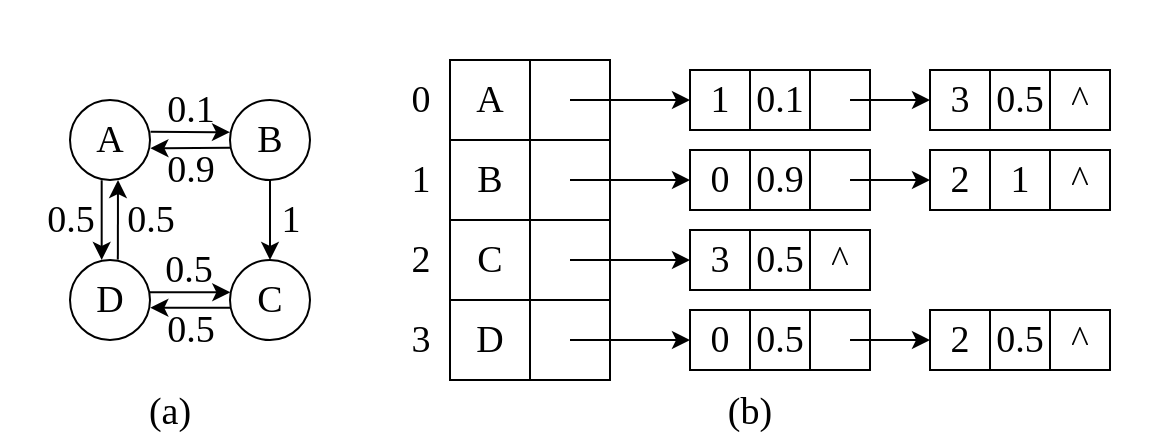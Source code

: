 <mxfile>
    <diagram id="79R5erXiPZoHc_8k97gJ" name="第 1 页">
        <mxGraphModel dx="547" dy="356" grid="1" gridSize="10" guides="1" tooltips="1" connect="1" arrows="1" fold="1" page="1" pageScale="1" pageWidth="827" pageHeight="1169" math="0" shadow="0">
            <root>
                <mxCell id="0"/>
                <mxCell id="1" parent="0"/>
                <mxCell id="96" value="(b)" style="rounded=0;whiteSpace=wrap;html=1;container=1;verticalAlign=bottom;strokeColor=none;shadow=0;sketch=0;fontFamily=Times New Roman;fontSize=19;fillColor=none;" parent="1" vertex="1">
                    <mxGeometry x="290" width="410" height="220" as="geometry">
                        <mxRectangle x="177" y="190" width="50" height="40" as="alternateBounds"/>
                    </mxGeometry>
                </mxCell>
                <mxCell id="33" value="" style="shape=table;startSize=0;container=1;collapsible=0;childLayout=tableLayout;fontFamily=Times New Roman;fontSize=19;swimlaneLine=1;shadow=0;rounded=0;" parent="96" vertex="1">
                    <mxGeometry x="55" y="30" width="80" height="160" as="geometry"/>
                </mxCell>
                <mxCell id="34" value="" style="shape=tableRow;horizontal=0;startSize=0;swimlaneHead=0;swimlaneBody=0;top=0;left=0;bottom=0;right=0;collapsible=0;dropTarget=0;fillColor=none;points=[[0,0.5],[1,0.5]];portConstraint=eastwest;fontFamily=Times New Roman;fontSize=19;" parent="33" vertex="1">
                    <mxGeometry width="80" height="40" as="geometry"/>
                </mxCell>
                <mxCell id="35" value="A" style="shape=partialRectangle;html=1;whiteSpace=wrap;connectable=0;overflow=hidden;fillColor=none;top=0;left=0;bottom=0;right=0;pointerEvents=1;fontFamily=Times New Roman;fontSize=19;" parent="34" vertex="1">
                    <mxGeometry width="40" height="40" as="geometry">
                        <mxRectangle width="40" height="40" as="alternateBounds"/>
                    </mxGeometry>
                </mxCell>
                <mxCell id="36" value="" style="shape=partialRectangle;html=1;whiteSpace=wrap;connectable=0;overflow=hidden;fillColor=none;top=0;left=0;bottom=0;right=0;pointerEvents=1;fontFamily=Times New Roman;fontSize=19;" parent="34" vertex="1">
                    <mxGeometry x="40" width="40" height="40" as="geometry">
                        <mxRectangle width="40" height="40" as="alternateBounds"/>
                    </mxGeometry>
                </mxCell>
                <mxCell id="37" value="" style="shape=tableRow;horizontal=0;startSize=0;swimlaneHead=0;swimlaneBody=0;top=0;left=0;bottom=0;right=0;collapsible=0;dropTarget=0;fillColor=none;points=[[0,0.5],[1,0.5]];portConstraint=eastwest;fontFamily=Times New Roman;fontSize=19;" parent="33" vertex="1">
                    <mxGeometry y="40" width="80" height="40" as="geometry"/>
                </mxCell>
                <mxCell id="38" value="B" style="shape=partialRectangle;html=1;whiteSpace=wrap;connectable=0;overflow=hidden;fillColor=none;top=0;left=0;bottom=0;right=0;pointerEvents=1;fontFamily=Times New Roman;fontSize=19;" parent="37" vertex="1">
                    <mxGeometry width="40" height="40" as="geometry">
                        <mxRectangle width="40" height="40" as="alternateBounds"/>
                    </mxGeometry>
                </mxCell>
                <mxCell id="39" value="" style="shape=partialRectangle;html=1;whiteSpace=wrap;connectable=0;overflow=hidden;fillColor=none;top=0;left=0;bottom=0;right=0;pointerEvents=1;fontFamily=Times New Roman;fontSize=19;" parent="37" vertex="1">
                    <mxGeometry x="40" width="40" height="40" as="geometry">
                        <mxRectangle width="40" height="40" as="alternateBounds"/>
                    </mxGeometry>
                </mxCell>
                <mxCell id="40" value="" style="shape=tableRow;horizontal=0;startSize=0;swimlaneHead=0;swimlaneBody=0;top=0;left=0;bottom=0;right=0;collapsible=0;dropTarget=0;fillColor=none;points=[[0,0.5],[1,0.5]];portConstraint=eastwest;fontFamily=Times New Roman;fontSize=19;" parent="33" vertex="1">
                    <mxGeometry y="80" width="80" height="40" as="geometry"/>
                </mxCell>
                <mxCell id="41" value="C" style="shape=partialRectangle;html=1;whiteSpace=wrap;connectable=0;overflow=hidden;fillColor=none;top=0;left=0;bottom=0;right=0;pointerEvents=1;fontFamily=Times New Roman;fontSize=19;" parent="40" vertex="1">
                    <mxGeometry width="40" height="40" as="geometry">
                        <mxRectangle width="40" height="40" as="alternateBounds"/>
                    </mxGeometry>
                </mxCell>
                <mxCell id="42" value="" style="shape=partialRectangle;html=1;whiteSpace=wrap;connectable=0;overflow=hidden;fillColor=none;top=0;left=0;bottom=0;right=0;pointerEvents=1;fontFamily=Times New Roman;fontSize=19;" parent="40" vertex="1">
                    <mxGeometry x="40" width="40" height="40" as="geometry">
                        <mxRectangle width="40" height="40" as="alternateBounds"/>
                    </mxGeometry>
                </mxCell>
                <mxCell id="43" value="" style="shape=tableRow;horizontal=0;startSize=0;swimlaneHead=0;swimlaneBody=0;top=0;left=0;bottom=0;right=0;collapsible=0;dropTarget=0;fillColor=none;points=[[0,0.5],[1,0.5]];portConstraint=eastwest;fontFamily=Times New Roman;fontSize=19;" parent="33" vertex="1">
                    <mxGeometry y="120" width="80" height="40" as="geometry"/>
                </mxCell>
                <mxCell id="44" value="D" style="shape=partialRectangle;html=1;whiteSpace=wrap;connectable=0;overflow=hidden;fillColor=none;top=0;left=0;bottom=0;right=0;pointerEvents=1;fontFamily=Times New Roman;fontSize=19;" parent="43" vertex="1">
                    <mxGeometry width="40" height="40" as="geometry">
                        <mxRectangle width="40" height="40" as="alternateBounds"/>
                    </mxGeometry>
                </mxCell>
                <mxCell id="45" value="" style="shape=partialRectangle;html=1;whiteSpace=wrap;connectable=0;overflow=hidden;fillColor=none;top=0;left=0;bottom=0;right=0;pointerEvents=1;fontFamily=Times New Roman;fontSize=19;" parent="43" vertex="1">
                    <mxGeometry x="40" width="40" height="40" as="geometry">
                        <mxRectangle width="40" height="40" as="alternateBounds"/>
                    </mxGeometry>
                </mxCell>
                <mxCell id="46" value="" style="shape=table;startSize=0;container=1;collapsible=0;childLayout=tableLayout;fontFamily=Times New Roman;fontSize=19;" parent="96" vertex="1">
                    <mxGeometry x="175" y="35" width="90" height="30" as="geometry"/>
                </mxCell>
                <mxCell id="47" value="" style="shape=tableRow;horizontal=0;startSize=0;swimlaneHead=0;swimlaneBody=0;top=0;left=0;bottom=0;right=0;collapsible=0;dropTarget=0;fillColor=none;points=[[0,0.5],[1,0.5]];portConstraint=eastwest;fontFamily=Times New Roman;fontSize=19;" parent="46" vertex="1">
                    <mxGeometry width="90" height="30" as="geometry"/>
                </mxCell>
                <mxCell id="48" value="1" style="shape=partialRectangle;html=1;whiteSpace=wrap;connectable=0;overflow=hidden;fillColor=none;top=0;left=0;bottom=0;right=0;pointerEvents=1;fontFamily=Times New Roman;fontSize=19;" parent="47" vertex="1">
                    <mxGeometry width="30" height="30" as="geometry">
                        <mxRectangle width="30" height="30" as="alternateBounds"/>
                    </mxGeometry>
                </mxCell>
                <mxCell id="49" value="0.1" style="shape=partialRectangle;html=1;whiteSpace=wrap;connectable=0;overflow=hidden;fillColor=none;top=0;left=0;bottom=0;right=0;pointerEvents=1;fontFamily=Times New Roman;fontSize=19;" parent="47" vertex="1">
                    <mxGeometry x="30" width="30" height="30" as="geometry">
                        <mxRectangle width="30" height="30" as="alternateBounds"/>
                    </mxGeometry>
                </mxCell>
                <mxCell id="50" value="" style="shape=partialRectangle;html=1;whiteSpace=wrap;connectable=0;overflow=hidden;fillColor=none;top=0;left=0;bottom=0;right=0;pointerEvents=1;fontFamily=Times New Roman;fontSize=19;" parent="47" vertex="1">
                    <mxGeometry x="60" width="30" height="30" as="geometry">
                        <mxRectangle width="30" height="30" as="alternateBounds"/>
                    </mxGeometry>
                </mxCell>
                <mxCell id="51" style="edgeStyle=none;html=1;entryX=0;entryY=0.5;entryDx=0;entryDy=0;fontFamily=Times New Roman;fontSize=19;startArrow=none;startFill=0;targetPerimeterSpacing=0;exitX=0.75;exitY=0.5;exitDx=0;exitDy=0;exitPerimeter=0;" parent="96" source="34" target="47" edge="1">
                    <mxGeometry relative="1" as="geometry">
                        <mxPoint x="145" y="50" as="sourcePoint"/>
                    </mxGeometry>
                </mxCell>
                <mxCell id="52" value="" style="shape=table;startSize=0;container=1;collapsible=0;childLayout=tableLayout;fontFamily=Times New Roman;fontSize=19;" parent="96" vertex="1">
                    <mxGeometry x="175" y="75" width="90" height="30" as="geometry"/>
                </mxCell>
                <mxCell id="53" value="" style="shape=tableRow;horizontal=0;startSize=0;swimlaneHead=0;swimlaneBody=0;top=0;left=0;bottom=0;right=0;collapsible=0;dropTarget=0;fillColor=none;points=[[0,0.5],[1,0.5]];portConstraint=eastwest;fontFamily=Times New Roman;fontSize=19;" parent="52" vertex="1">
                    <mxGeometry width="90" height="30" as="geometry"/>
                </mxCell>
                <mxCell id="54" value="0" style="shape=partialRectangle;html=1;whiteSpace=wrap;connectable=0;overflow=hidden;fillColor=none;top=0;left=0;bottom=0;right=0;pointerEvents=1;fontFamily=Times New Roman;fontSize=19;" parent="53" vertex="1">
                    <mxGeometry width="30" height="30" as="geometry">
                        <mxRectangle width="30" height="30" as="alternateBounds"/>
                    </mxGeometry>
                </mxCell>
                <mxCell id="55" value="0.9" style="shape=partialRectangle;html=1;whiteSpace=wrap;connectable=0;overflow=hidden;fillColor=none;top=0;left=0;bottom=0;right=0;pointerEvents=1;fontFamily=Times New Roman;fontSize=19;" parent="53" vertex="1">
                    <mxGeometry x="30" width="30" height="30" as="geometry">
                        <mxRectangle width="30" height="30" as="alternateBounds"/>
                    </mxGeometry>
                </mxCell>
                <mxCell id="56" value="" style="shape=partialRectangle;html=1;whiteSpace=wrap;connectable=0;overflow=hidden;fillColor=none;top=0;left=0;bottom=0;right=0;pointerEvents=1;fontFamily=Times New Roman;fontSize=19;" parent="53" vertex="1">
                    <mxGeometry x="60" width="30" height="30" as="geometry">
                        <mxRectangle width="30" height="30" as="alternateBounds"/>
                    </mxGeometry>
                </mxCell>
                <mxCell id="57" value="" style="shape=table;startSize=0;container=1;collapsible=0;childLayout=tableLayout;fontFamily=Times New Roman;fontSize=19;" parent="96" vertex="1">
                    <mxGeometry x="175" y="115" width="90" height="30" as="geometry"/>
                </mxCell>
                <mxCell id="58" value="" style="shape=tableRow;horizontal=0;startSize=0;swimlaneHead=0;swimlaneBody=0;top=0;left=0;bottom=0;right=0;collapsible=0;dropTarget=0;fillColor=none;points=[[0,0.5],[1,0.5]];portConstraint=eastwest;fontFamily=Times New Roman;fontSize=19;" parent="57" vertex="1">
                    <mxGeometry width="90" height="30" as="geometry"/>
                </mxCell>
                <mxCell id="59" value="3" style="shape=partialRectangle;html=1;whiteSpace=wrap;connectable=0;overflow=hidden;fillColor=none;top=0;left=0;bottom=0;right=0;pointerEvents=1;fontFamily=Times New Roman;fontSize=19;" parent="58" vertex="1">
                    <mxGeometry width="30" height="30" as="geometry">
                        <mxRectangle width="30" height="30" as="alternateBounds"/>
                    </mxGeometry>
                </mxCell>
                <mxCell id="60" value="0.5" style="shape=partialRectangle;html=1;whiteSpace=wrap;connectable=0;overflow=hidden;fillColor=none;top=0;left=0;bottom=0;right=0;pointerEvents=1;fontFamily=Times New Roman;fontSize=19;" parent="58" vertex="1">
                    <mxGeometry x="30" width="30" height="30" as="geometry">
                        <mxRectangle width="30" height="30" as="alternateBounds"/>
                    </mxGeometry>
                </mxCell>
                <mxCell id="61" value="^" style="shape=partialRectangle;html=1;whiteSpace=wrap;connectable=0;overflow=hidden;fillColor=none;top=0;left=0;bottom=0;right=0;pointerEvents=1;fontFamily=Times New Roman;fontSize=19;" parent="58" vertex="1">
                    <mxGeometry x="60" width="30" height="30" as="geometry">
                        <mxRectangle width="30" height="30" as="alternateBounds"/>
                    </mxGeometry>
                </mxCell>
                <mxCell id="62" value="" style="shape=table;startSize=0;container=1;collapsible=0;childLayout=tableLayout;fontFamily=Times New Roman;fontSize=19;" parent="96" vertex="1">
                    <mxGeometry x="175" y="155" width="90" height="30" as="geometry"/>
                </mxCell>
                <mxCell id="63" value="" style="shape=tableRow;horizontal=0;startSize=0;swimlaneHead=0;swimlaneBody=0;top=0;left=0;bottom=0;right=0;collapsible=0;dropTarget=0;fillColor=none;points=[[0,0.5],[1,0.5]];portConstraint=eastwest;fontFamily=Times New Roman;fontSize=19;" parent="62" vertex="1">
                    <mxGeometry width="90" height="30" as="geometry"/>
                </mxCell>
                <mxCell id="64" value="0" style="shape=partialRectangle;html=1;whiteSpace=wrap;connectable=0;overflow=hidden;fillColor=none;top=0;left=0;bottom=0;right=0;pointerEvents=1;fontFamily=Times New Roman;fontSize=19;" parent="63" vertex="1">
                    <mxGeometry width="30" height="30" as="geometry">
                        <mxRectangle width="30" height="30" as="alternateBounds"/>
                    </mxGeometry>
                </mxCell>
                <mxCell id="65" value="0.5" style="shape=partialRectangle;html=1;whiteSpace=wrap;connectable=0;overflow=hidden;fillColor=none;top=0;left=0;bottom=0;right=0;pointerEvents=1;fontFamily=Times New Roman;fontSize=19;" parent="63" vertex="1">
                    <mxGeometry x="30" width="30" height="30" as="geometry">
                        <mxRectangle width="30" height="30" as="alternateBounds"/>
                    </mxGeometry>
                </mxCell>
                <mxCell id="66" value="" style="shape=partialRectangle;html=1;whiteSpace=wrap;connectable=0;overflow=hidden;fillColor=none;top=0;left=0;bottom=0;right=0;pointerEvents=1;fontFamily=Times New Roman;fontSize=19;" parent="63" vertex="1">
                    <mxGeometry x="60" width="30" height="30" as="geometry">
                        <mxRectangle width="30" height="30" as="alternateBounds"/>
                    </mxGeometry>
                </mxCell>
                <mxCell id="67" value="" style="shape=table;startSize=0;container=1;collapsible=0;childLayout=tableLayout;fontFamily=Times New Roman;fontSize=19;" parent="96" vertex="1">
                    <mxGeometry x="295" y="35" width="90" height="30" as="geometry"/>
                </mxCell>
                <mxCell id="68" value="" style="shape=tableRow;horizontal=0;startSize=0;swimlaneHead=0;swimlaneBody=0;top=0;left=0;bottom=0;right=0;collapsible=0;dropTarget=0;fillColor=none;points=[[0,0.5],[1,0.5]];portConstraint=eastwest;fontFamily=Times New Roman;fontSize=19;" parent="67" vertex="1">
                    <mxGeometry width="90" height="30" as="geometry"/>
                </mxCell>
                <mxCell id="69" value="3" style="shape=partialRectangle;html=1;whiteSpace=wrap;connectable=0;overflow=hidden;fillColor=none;top=0;left=0;bottom=0;right=0;pointerEvents=1;fontFamily=Times New Roman;fontSize=19;" parent="68" vertex="1">
                    <mxGeometry width="30" height="30" as="geometry">
                        <mxRectangle width="30" height="30" as="alternateBounds"/>
                    </mxGeometry>
                </mxCell>
                <mxCell id="70" value="0.5" style="shape=partialRectangle;html=1;whiteSpace=wrap;connectable=0;overflow=hidden;fillColor=none;top=0;left=0;bottom=0;right=0;pointerEvents=1;fontFamily=Times New Roman;fontSize=19;" parent="68" vertex="1">
                    <mxGeometry x="30" width="30" height="30" as="geometry">
                        <mxRectangle width="30" height="30" as="alternateBounds"/>
                    </mxGeometry>
                </mxCell>
                <mxCell id="71" value="^" style="shape=partialRectangle;html=1;whiteSpace=wrap;connectable=0;overflow=hidden;fillColor=none;top=0;left=0;bottom=0;right=0;pointerEvents=1;fontFamily=Times New Roman;fontSize=19;" parent="68" vertex="1">
                    <mxGeometry x="60" width="30" height="30" as="geometry">
                        <mxRectangle width="30" height="30" as="alternateBounds"/>
                    </mxGeometry>
                </mxCell>
                <mxCell id="72" value="" style="shape=table;startSize=0;container=1;collapsible=0;childLayout=tableLayout;fontFamily=Times New Roman;fontSize=19;" parent="96" vertex="1">
                    <mxGeometry x="295" y="75" width="90" height="30" as="geometry"/>
                </mxCell>
                <mxCell id="73" value="" style="shape=tableRow;horizontal=0;startSize=0;swimlaneHead=0;swimlaneBody=0;top=0;left=0;bottom=0;right=0;collapsible=0;dropTarget=0;fillColor=none;points=[[0,0.5],[1,0.5]];portConstraint=eastwest;fontFamily=Times New Roman;fontSize=19;" parent="72" vertex="1">
                    <mxGeometry width="90" height="30" as="geometry"/>
                </mxCell>
                <mxCell id="74" value="2" style="shape=partialRectangle;html=1;whiteSpace=wrap;connectable=0;overflow=hidden;fillColor=none;top=0;left=0;bottom=0;right=0;pointerEvents=1;fontFamily=Times New Roman;fontSize=19;" parent="73" vertex="1">
                    <mxGeometry width="30" height="30" as="geometry">
                        <mxRectangle width="30" height="30" as="alternateBounds"/>
                    </mxGeometry>
                </mxCell>
                <mxCell id="75" value="1" style="shape=partialRectangle;html=1;whiteSpace=wrap;connectable=0;overflow=hidden;fillColor=none;top=0;left=0;bottom=0;right=0;pointerEvents=1;fontFamily=Times New Roman;fontSize=19;" parent="73" vertex="1">
                    <mxGeometry x="30" width="30" height="30" as="geometry">
                        <mxRectangle width="30" height="30" as="alternateBounds"/>
                    </mxGeometry>
                </mxCell>
                <mxCell id="76" value="^" style="shape=partialRectangle;html=1;whiteSpace=wrap;connectable=0;overflow=hidden;fillColor=none;top=0;left=0;bottom=0;right=0;pointerEvents=1;fontFamily=Times New Roman;fontSize=19;" parent="73" vertex="1">
                    <mxGeometry x="60" width="30" height="30" as="geometry">
                        <mxRectangle width="30" height="30" as="alternateBounds"/>
                    </mxGeometry>
                </mxCell>
                <mxCell id="77" value="" style="shape=table;startSize=0;container=1;collapsible=0;childLayout=tableLayout;fontFamily=Times New Roman;fontSize=19;" parent="96" vertex="1">
                    <mxGeometry x="295" y="155" width="90" height="30" as="geometry"/>
                </mxCell>
                <mxCell id="78" value="" style="shape=tableRow;horizontal=0;startSize=0;swimlaneHead=0;swimlaneBody=0;top=0;left=0;bottom=0;right=0;collapsible=0;dropTarget=0;fillColor=none;points=[[0,0.5],[1,0.5]];portConstraint=eastwest;fontFamily=Times New Roman;fontSize=19;" parent="77" vertex="1">
                    <mxGeometry width="90" height="30" as="geometry"/>
                </mxCell>
                <mxCell id="79" value="2" style="shape=partialRectangle;html=1;whiteSpace=wrap;connectable=0;overflow=hidden;fillColor=none;top=0;left=0;bottom=0;right=0;pointerEvents=1;fontFamily=Times New Roman;fontSize=19;" parent="78" vertex="1">
                    <mxGeometry width="30" height="30" as="geometry">
                        <mxRectangle width="30" height="30" as="alternateBounds"/>
                    </mxGeometry>
                </mxCell>
                <mxCell id="80" value="0.5" style="shape=partialRectangle;html=1;whiteSpace=wrap;connectable=0;overflow=hidden;fillColor=none;top=0;left=0;bottom=0;right=0;pointerEvents=1;fontFamily=Times New Roman;fontSize=19;" parent="78" vertex="1">
                    <mxGeometry x="30" width="30" height="30" as="geometry">
                        <mxRectangle width="30" height="30" as="alternateBounds"/>
                    </mxGeometry>
                </mxCell>
                <mxCell id="81" value="^" style="shape=partialRectangle;html=1;whiteSpace=wrap;connectable=0;overflow=hidden;fillColor=none;top=0;left=0;bottom=0;right=0;pointerEvents=1;fontFamily=Times New Roman;fontSize=19;" parent="78" vertex="1">
                    <mxGeometry x="60" width="30" height="30" as="geometry">
                        <mxRectangle width="30" height="30" as="alternateBounds"/>
                    </mxGeometry>
                </mxCell>
                <mxCell id="82" style="edgeStyle=none;sketch=0;html=1;entryX=0;entryY=0.5;entryDx=0;entryDy=0;fontFamily=Times New Roman;fontSize=19;startArrow=none;startFill=0;targetPerimeterSpacing=0;exitX=0.75;exitY=0.5;exitDx=0;exitDy=0;exitPerimeter=0;" parent="96" source="37" target="53" edge="1">
                    <mxGeometry relative="1" as="geometry"/>
                </mxCell>
                <mxCell id="83" style="edgeStyle=none;sketch=0;html=1;entryX=0;entryY=0.5;entryDx=0;entryDy=0;fontFamily=Times New Roman;fontSize=19;startArrow=none;startFill=0;targetPerimeterSpacing=0;exitX=0.75;exitY=0.5;exitDx=0;exitDy=0;exitPerimeter=0;" parent="96" source="40" target="58" edge="1">
                    <mxGeometry relative="1" as="geometry"/>
                </mxCell>
                <mxCell id="84" style="edgeStyle=none;sketch=0;html=1;entryX=0;entryY=0.5;entryDx=0;entryDy=0;fontFamily=Times New Roman;fontSize=19;startArrow=none;startFill=0;targetPerimeterSpacing=0;exitX=0.75;exitY=0.5;exitDx=0;exitDy=0;exitPerimeter=0;" parent="96" source="43" target="63" edge="1">
                    <mxGeometry relative="1" as="geometry"/>
                </mxCell>
                <mxCell id="85" style="edgeStyle=none;sketch=0;html=1;entryX=0;entryY=0.5;entryDx=0;entryDy=0;fontFamily=Times New Roman;fontSize=19;startArrow=none;startFill=0;targetPerimeterSpacing=0;exitX=0.889;exitY=0.5;exitDx=0;exitDy=0;exitPerimeter=0;" parent="96" source="47" target="68" edge="1">
                    <mxGeometry relative="1" as="geometry"/>
                </mxCell>
                <mxCell id="86" style="edgeStyle=none;sketch=0;html=1;entryX=0;entryY=0.5;entryDx=0;entryDy=0;fontFamily=Times New Roman;fontSize=19;startArrow=none;startFill=0;targetPerimeterSpacing=0;exitX=0.889;exitY=0.5;exitDx=0;exitDy=0;exitPerimeter=0;" parent="96" source="53" target="73" edge="1">
                    <mxGeometry relative="1" as="geometry"/>
                </mxCell>
                <mxCell id="87" style="edgeStyle=none;sketch=0;html=1;entryX=0;entryY=0.5;entryDx=0;entryDy=0;fontFamily=Times New Roman;fontSize=19;startArrow=none;startFill=0;targetPerimeterSpacing=0;exitX=0.889;exitY=0.5;exitDx=0;exitDy=0;exitPerimeter=0;" parent="96" source="63" target="78" edge="1">
                    <mxGeometry relative="1" as="geometry"/>
                </mxCell>
                <mxCell id="88" value="0" style="text;html=1;align=center;verticalAlign=middle;resizable=0;points=[];autosize=1;strokeColor=none;fillColor=none;fontSize=19;fontFamily=Times New Roman;" parent="96" vertex="1">
                    <mxGeometry x="25" y="30" width="30" height="40" as="geometry"/>
                </mxCell>
                <mxCell id="89" value="1" style="text;html=1;align=center;verticalAlign=middle;resizable=0;points=[];autosize=1;strokeColor=none;fillColor=none;fontSize=19;fontFamily=Times New Roman;" parent="96" vertex="1">
                    <mxGeometry x="25" y="70" width="30" height="40" as="geometry"/>
                </mxCell>
                <mxCell id="90" value="2" style="text;html=1;align=center;verticalAlign=middle;resizable=0;points=[];autosize=1;strokeColor=none;fillColor=none;fontSize=19;fontFamily=Times New Roman;" parent="96" vertex="1">
                    <mxGeometry x="25" y="110" width="30" height="40" as="geometry"/>
                </mxCell>
                <mxCell id="91" value="3" style="text;html=1;align=center;verticalAlign=middle;resizable=0;points=[];autosize=1;strokeColor=none;fillColor=none;fontSize=19;fontFamily=Times New Roman;" parent="96" vertex="1">
                    <mxGeometry x="25" y="150" width="30" height="40" as="geometry"/>
                </mxCell>
                <mxCell id="97" value="&lt;font style=&quot;font-size: 19px;&quot; face=&quot;Times New Roman&quot;&gt;(a)&lt;/font&gt;" style="rounded=0;whiteSpace=wrap;html=1;container=1;verticalAlign=bottom;strokeColor=none;shadow=0;sketch=0;fontFamily=Times New Roman;fontSize=19;fillColor=none;" parent="1" vertex="1">
                    <mxGeometry x="120" width="170" height="220" as="geometry">
                        <mxRectangle x="177" y="190" width="50" height="40" as="alternateBounds"/>
                    </mxGeometry>
                </mxCell>
                <mxCell id="99" value="" style="group" parent="97" vertex="1" connectable="0">
                    <mxGeometry x="10" y="35" width="150" height="150" as="geometry"/>
                </mxCell>
                <mxCell id="5" value="A" style="ellipse;whiteSpace=wrap;html=1;fontFamily=Times New Roman;fontSize=19;" parent="99" vertex="1">
                    <mxGeometry x="25" y="15" width="40" height="40" as="geometry"/>
                </mxCell>
                <mxCell id="6" value="D" style="ellipse;whiteSpace=wrap;html=1;fontFamily=Times New Roman;fontSize=19;" parent="99" vertex="1">
                    <mxGeometry x="25" y="95" width="40" height="40" as="geometry"/>
                </mxCell>
                <mxCell id="7" style="edgeStyle=none;html=1;endArrow=classic;endFill=1;exitX=0.396;exitY=1.003;exitDx=0;exitDy=0;exitPerimeter=0;entryX=0.396;entryY=-0.001;entryDx=0;entryDy=0;entryPerimeter=0;" parent="99" source="5" target="6" edge="1">
                    <mxGeometry relative="1" as="geometry"/>
                </mxCell>
                <mxCell id="8" style="edgeStyle=none;html=1;exitX=0;exitY=0.598;exitDx=0;exitDy=0;entryX=1.005;entryY=0.603;entryDx=0;entryDy=0;startArrow=none;startFill=0;endArrow=classic;endFill=1;exitPerimeter=0;entryPerimeter=0;" parent="99" source="9" target="5" edge="1">
                    <mxGeometry relative="1" as="geometry"/>
                </mxCell>
                <mxCell id="9" value="B" style="ellipse;whiteSpace=wrap;html=1;fontFamily=Times New Roman;fontSize=19;" parent="99" vertex="1">
                    <mxGeometry x="105" y="15" width="40" height="40" as="geometry"/>
                </mxCell>
                <mxCell id="10" style="edgeStyle=none;html=1;exitX=1.007;exitY=0.396;exitDx=0;exitDy=0;entryX=0;entryY=0.403;entryDx=0;entryDy=0;startArrow=none;startFill=0;endArrow=classic;endFill=1;exitPerimeter=0;entryPerimeter=0;" parent="99" source="5" target="9" edge="1">
                    <mxGeometry relative="1" as="geometry"/>
                </mxCell>
                <mxCell id="11" value="C" style="ellipse;whiteSpace=wrap;html=1;fontFamily=Times New Roman;fontSize=19;" parent="99" vertex="1">
                    <mxGeometry x="105" y="95" width="40" height="40" as="geometry"/>
                </mxCell>
                <mxCell id="12" style="edgeStyle=none;html=1;endArrow=classic;endFill=1;" parent="99" source="9" target="11" edge="1">
                    <mxGeometry relative="1" as="geometry"/>
                </mxCell>
                <mxCell id="13" value="0.1" style="text;html=1;align=center;verticalAlign=middle;resizable=0;points=[];autosize=1;strokeColor=none;fillColor=none;fontSize=19;fontFamily=Times New Roman;" parent="99" vertex="1">
                    <mxGeometry x="60" width="50" height="40" as="geometry"/>
                </mxCell>
                <mxCell id="14" value="0.9" style="text;html=1;align=center;verticalAlign=middle;resizable=0;points=[];autosize=1;strokeColor=none;fillColor=none;fontSize=19;fontFamily=Times New Roman;" parent="99" vertex="1">
                    <mxGeometry x="60" y="30" width="50" height="40" as="geometry"/>
                </mxCell>
                <mxCell id="15" value="1" style="text;html=1;align=center;verticalAlign=middle;resizable=0;points=[];autosize=1;strokeColor=none;fillColor=none;fontSize=19;fontFamily=Times New Roman;" parent="99" vertex="1">
                    <mxGeometry x="120" y="55" width="30" height="40" as="geometry"/>
                </mxCell>
                <mxCell id="16" value="0.5" style="text;html=1;align=center;verticalAlign=middle;resizable=0;points=[];autosize=1;strokeColor=none;fillColor=none;fontSize=19;fontFamily=Times New Roman;" parent="99" vertex="1">
                    <mxGeometry x="59" y="80" width="50" height="40" as="geometry"/>
                </mxCell>
                <mxCell id="17" value="0.5" style="text;html=1;align=center;verticalAlign=middle;resizable=0;points=[];autosize=1;strokeColor=none;fillColor=none;fontSize=19;fontFamily=Times New Roman;" parent="99" vertex="1">
                    <mxGeometry x="40" y="55" width="50" height="40" as="geometry"/>
                </mxCell>
                <mxCell id="18" style="edgeStyle=none;html=1;startArrow=none;startFill=0;endArrow=classic;endFill=1;exitX=0.996;exitY=0.404;exitDx=0;exitDy=0;exitPerimeter=0;entryX=0.004;entryY=0.403;entryDx=0;entryDy=0;entryPerimeter=0;" parent="99" source="6" target="11" edge="1">
                    <mxGeometry relative="1" as="geometry"/>
                </mxCell>
                <mxCell id="19" style="edgeStyle=none;html=1;endArrow=classic;endFill=1;exitX=0.598;exitY=-0.005;exitDx=0;exitDy=0;exitPerimeter=0;entryX=0.6;entryY=1;entryDx=0;entryDy=0;entryPerimeter=0;" parent="99" source="6" target="5" edge="1">
                    <mxGeometry relative="1" as="geometry">
                        <mxPoint x="50.84" y="65.12" as="sourcePoint"/>
                        <mxPoint x="50.84" y="104.96" as="targetPoint"/>
                    </mxGeometry>
                </mxCell>
                <mxCell id="20" value="0.5" style="text;html=1;align=center;verticalAlign=middle;resizable=0;points=[];autosize=1;strokeColor=none;fillColor=none;fontSize=19;fontFamily=Times New Roman;" parent="99" vertex="1">
                    <mxGeometry y="55" width="50" height="40" as="geometry"/>
                </mxCell>
                <mxCell id="21" style="edgeStyle=none;html=1;startArrow=none;startFill=0;endArrow=classic;endFill=1;entryX=1.004;entryY=0.597;entryDx=0;entryDy=0;entryPerimeter=0;exitX=0;exitY=0.597;exitDx=0;exitDy=0;exitPerimeter=0;" parent="99" source="11" target="6" edge="1">
                    <mxGeometry relative="1" as="geometry">
                        <mxPoint x="115" y="140" as="sourcePoint"/>
                        <mxPoint x="115.16" y="121.12" as="targetPoint"/>
                    </mxGeometry>
                </mxCell>
                <mxCell id="22" value="0.5" style="text;html=1;align=center;verticalAlign=middle;resizable=0;points=[];autosize=1;strokeColor=none;fillColor=none;fontSize=19;fontFamily=Times New Roman;" parent="99" vertex="1">
                    <mxGeometry x="60" y="110" width="50" height="40" as="geometry"/>
                </mxCell>
            </root>
        </mxGraphModel>
    </diagram>
</mxfile>